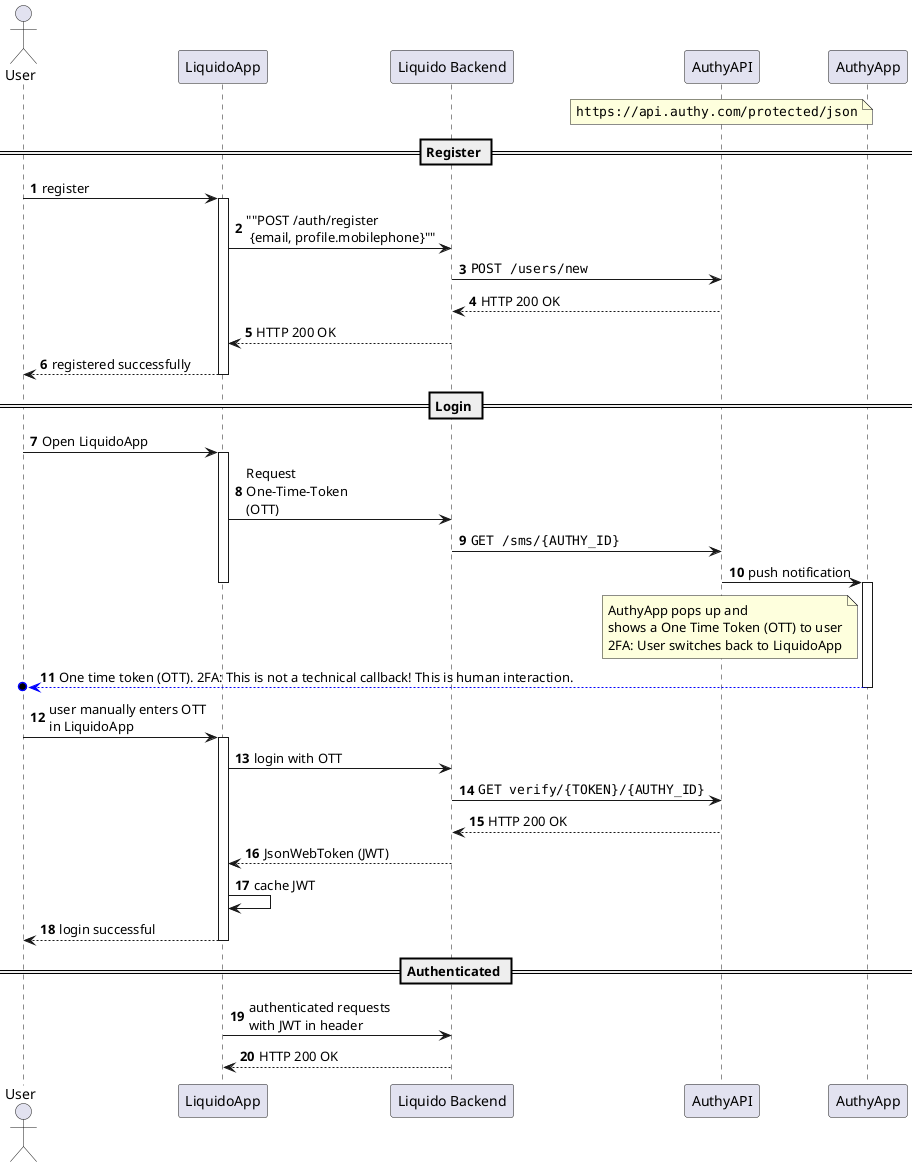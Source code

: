 @startuml

autonumber

actor User
participant LiquidoApp
participant "Liquido Backend" as BE
participant AuthyAPI
participant AuthyApp

note over AuthyAPI: ""https://api.authy.com/protected/json""

== Register ==

User -> LiquidoApp: register
activate LiquidoApp

LiquidoApp -> BE: ""POST /auth/register\n {email, profile.mobilephone}""

BE -> AuthyAPI: ""POST /users/new""

AuthyAPI --> BE: HTTP 200 OK

BE --> LiquidoApp: HTTP 200 OK

LiquidoApp --> User: registered successfully
deactivate LiquidoApp

== Login ==

User -> LiquidoApp: Open LiquidoApp
activate LiquidoApp

LiquidoApp -> BE: Request\nOne-Time-Token\n(OTT)

BE -> AuthyAPI: ""GET /sms/{AUTHY_ID}""
AuthyAPI -> AuthyApp: push notification
deactivate LiquidoApp
activate AuthyApp


note left of AuthyApp: AuthyApp pops up and\nshows a One Time Token (OTT) to user\n2FA: User switches back to LiquidoApp

AuthyApp -[#blue]->o User: One time token (OTT). 2FA: This is not a technical callback! This is human interaction.
deactivate AuthyApp

User -> LiquidoApp: user manually enters OTT\nin LiquidoApp
activate LiquidoApp

LiquidoApp -> BE: login with OTT
BE -> AuthyAPI: ""GET verify/{TOKEN}/{AUTHY_ID}""
AuthyAPI --> BE: HTTP 200 OK

BE --> LiquidoApp: JsonWebToken (JWT)
LiquidoApp -> LiquidoApp: cache JWT
LiquidoApp --> User: login successful
deactivate LiquidoApp

== Authenticated ==

LiquidoApp -> BE: authenticated requests\nwith JWT in header
BE --> LiquidoApp: HTTP 200 OK


@enduml